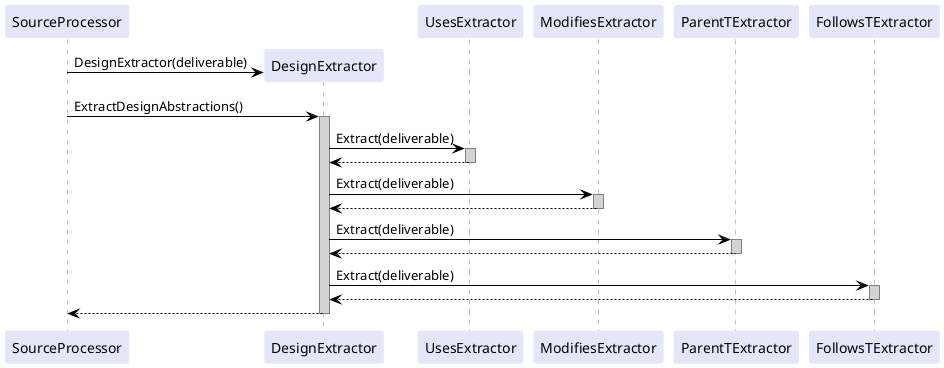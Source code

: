 @startuml de
  skinparam shadowing false
  skinparam sequence {
    ArrowColor black
    LifeLineBorderColor grey
    LifeLineBackgroundColor lightgray
    ParticipantBorderColor lavender
    ParticipantBackgroundColor lavender
  }

  participant SourceProcessor
  participant DesignExtractor
  participant UsesExtractor
  participant ModifiesExtractor
  participant ParentTExtractor
  participant FollowsTExtractor

  create DesignExtractor
  SourceProcessor -> DesignExtractor: DesignExtractor(deliverable)
  SourceProcessor -> DesignExtractor: ExtractDesignAbstractions()
  activate DesignExtractor

  DesignExtractor -> UsesExtractor: Extract(deliverable)
  activate UsesExtractor
  UsesExtractor --> DesignExtractor
  deactivate UsesExtractor

  DesignExtractor -> ModifiesExtractor: Extract(deliverable)
  activate ModifiesExtractor
  ModifiesExtractor --> DesignExtractor
  deactivate ModifiesExtractor

  DesignExtractor -> ParentTExtractor: Extract(deliverable)
  activate ParentTExtractor
  ParentTExtractor --> DesignExtractor
  deactivate ParentTExtractor

  DesignExtractor -> FollowsTExtractor: Extract(deliverable)
  activate FollowsTExtractor
  FollowsTExtractor --> DesignExtractor
  deactivate FollowsTExtractor

  DesignExtractor --> SourceProcessor
  deactivate DesignExtractor

@enduml
